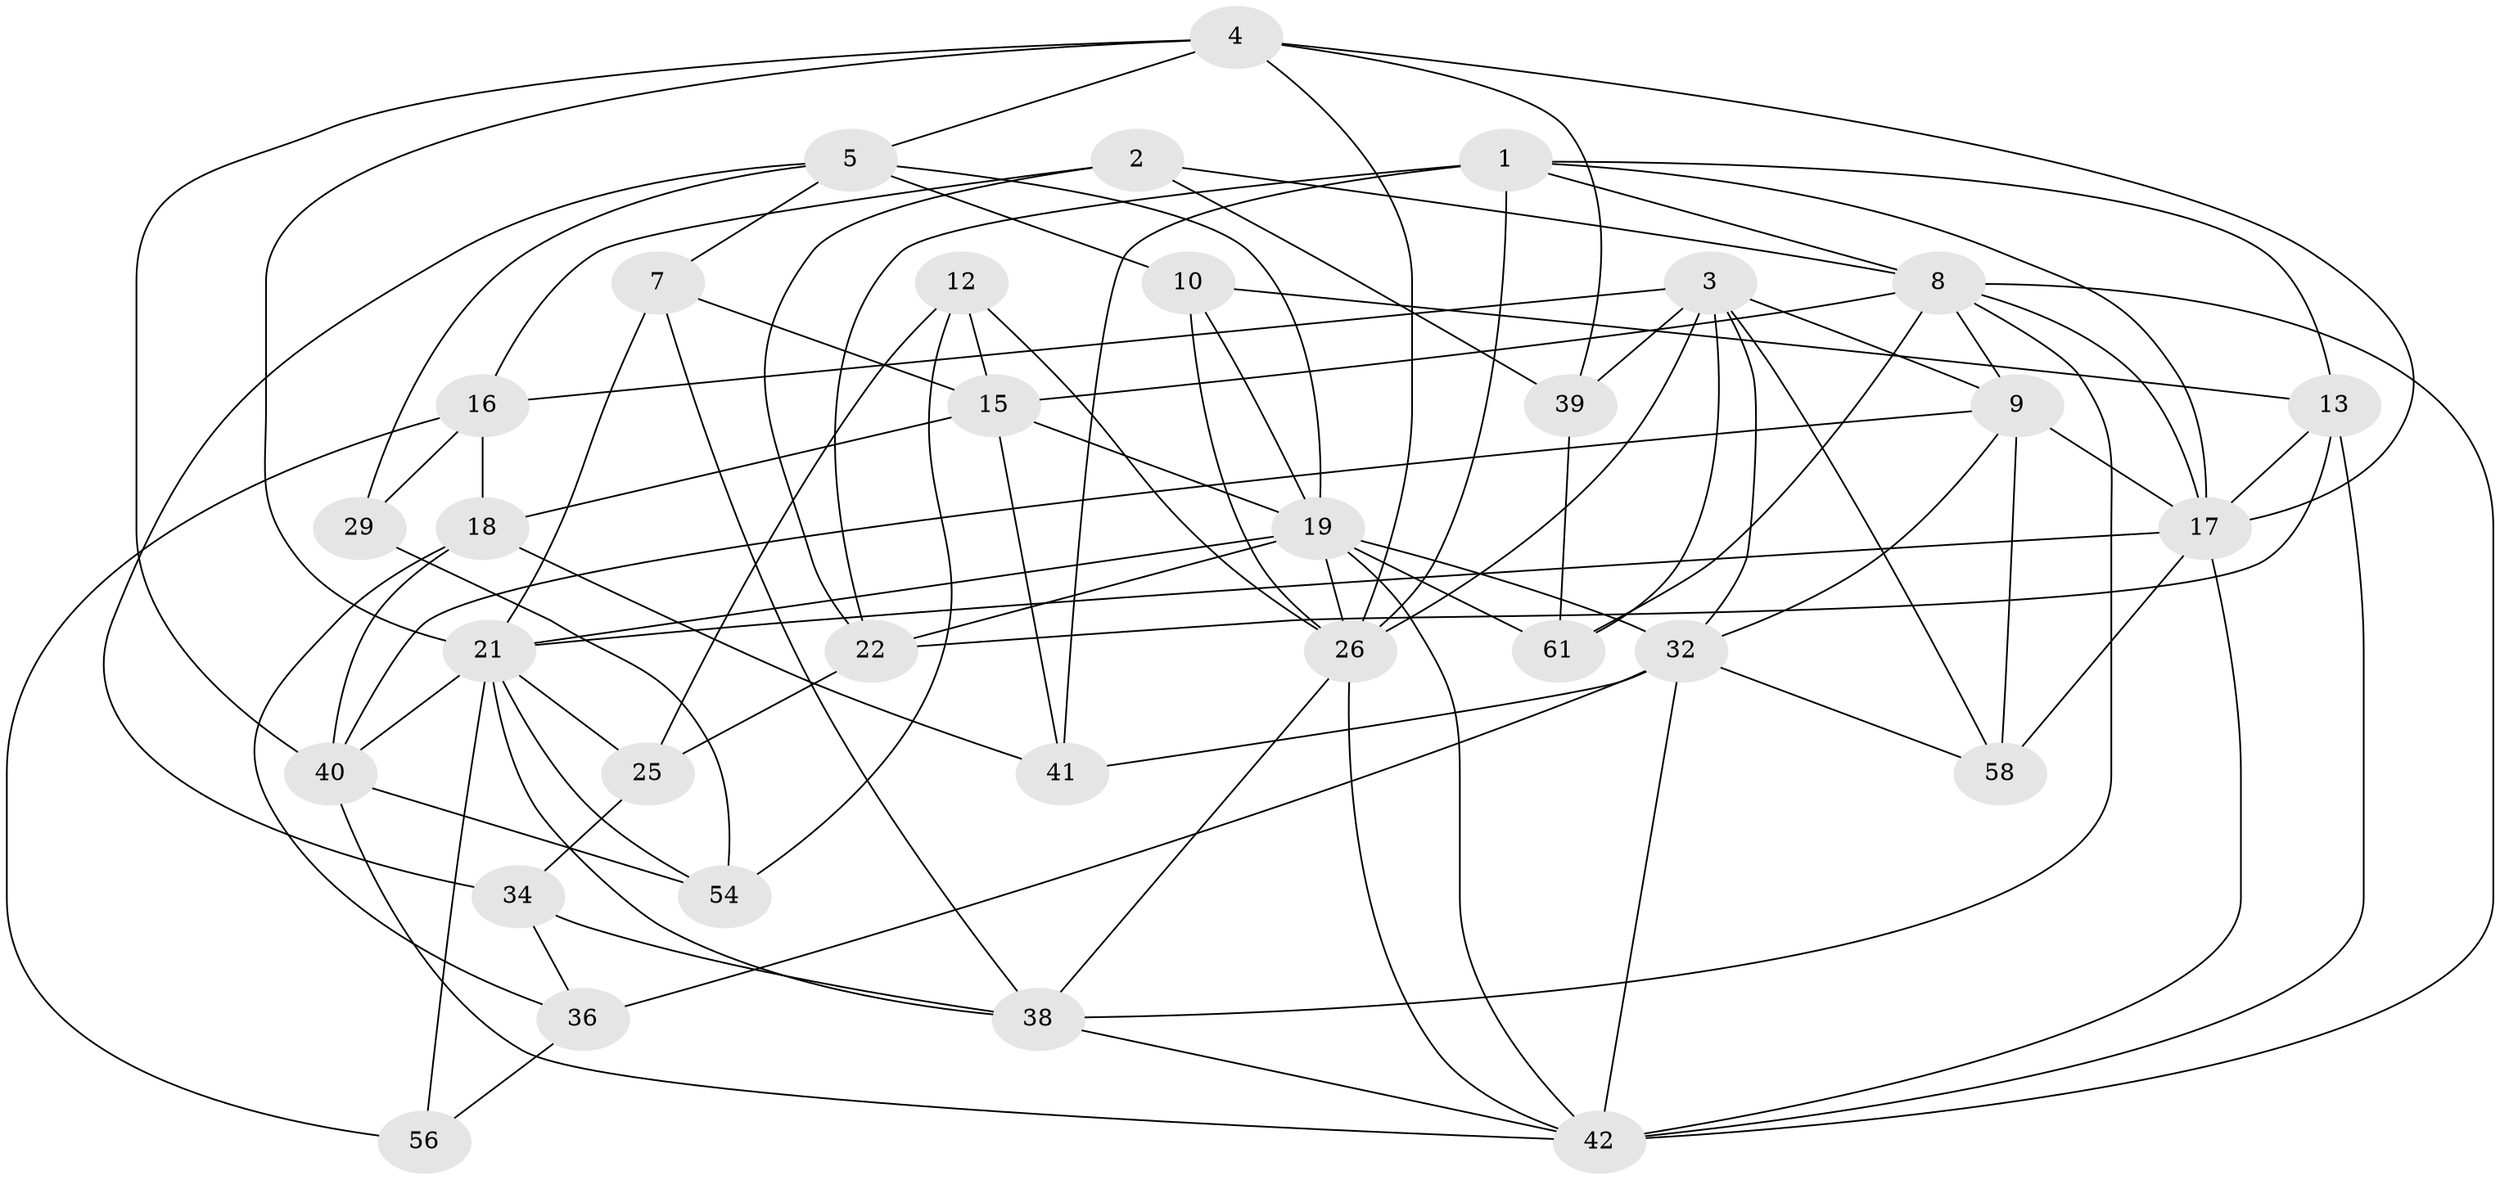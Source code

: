 // original degree distribution, {4: 1.0}
// Generated by graph-tools (version 1.1) at 2025/16/03/09/25 04:16:21]
// undirected, 33 vertices, 90 edges
graph export_dot {
graph [start="1"]
  node [color=gray90,style=filled];
  1 [super="+6"];
  2;
  3 [super="+14"];
  4 [super="+20"];
  5 [super="+52"];
  7;
  8 [super="+11"];
  9 [super="+28"];
  10;
  12;
  13 [super="+66"];
  15 [super="+31"];
  16 [super="+49+65"];
  17 [super="+37"];
  18 [super="+53"];
  19 [super="+23+35"];
  21 [super="+45+24+27"];
  22 [super="+44"];
  25;
  26 [super="+43+48"];
  29;
  32 [super="+33"];
  34;
  36;
  38 [super="+46"];
  39;
  40 [super="+50"];
  41;
  42 [super="+47+59"];
  54;
  56;
  58;
  61;
  1 -- 41;
  1 -- 26;
  1 -- 13;
  1 -- 22;
  1 -- 8;
  1 -- 17;
  2 -- 39;
  2 -- 16;
  2 -- 22;
  2 -- 8;
  3 -- 61;
  3 -- 58;
  3 -- 16 [weight=2];
  3 -- 32;
  3 -- 39;
  3 -- 26;
  3 -- 9;
  4 -- 39;
  4 -- 40;
  4 -- 21;
  4 -- 5;
  4 -- 26;
  4 -- 17;
  5 -- 29;
  5 -- 10;
  5 -- 34;
  5 -- 7;
  5 -- 19;
  7 -- 38;
  7 -- 15;
  7 -- 21;
  8 -- 61;
  8 -- 42;
  8 -- 38;
  8 -- 15;
  8 -- 9;
  8 -- 17;
  9 -- 58;
  9 -- 32;
  9 -- 17;
  9 -- 40;
  10 -- 13;
  10 -- 26;
  10 -- 19;
  12 -- 54;
  12 -- 25;
  12 -- 26;
  12 -- 15;
  13 -- 42;
  13 -- 17;
  13 -- 22 [weight=2];
  15 -- 41;
  15 -- 19;
  15 -- 18;
  16 -- 56;
  16 -- 29 [weight=2];
  16 -- 18 [weight=2];
  17 -- 21;
  17 -- 42;
  17 -- 58;
  18 -- 41;
  18 -- 36;
  18 -- 40;
  19 -- 26;
  19 -- 22;
  19 -- 32 [weight=2];
  19 -- 42;
  19 -- 21;
  19 -- 61;
  21 -- 56 [weight=2];
  21 -- 38;
  21 -- 25;
  21 -- 40;
  21 -- 54;
  22 -- 25;
  25 -- 34;
  26 -- 42;
  26 -- 38;
  29 -- 54;
  32 -- 41;
  32 -- 42;
  32 -- 36;
  32 -- 58;
  34 -- 36;
  34 -- 38;
  36 -- 56;
  38 -- 42;
  39 -- 61;
  40 -- 54;
  40 -- 42;
}
